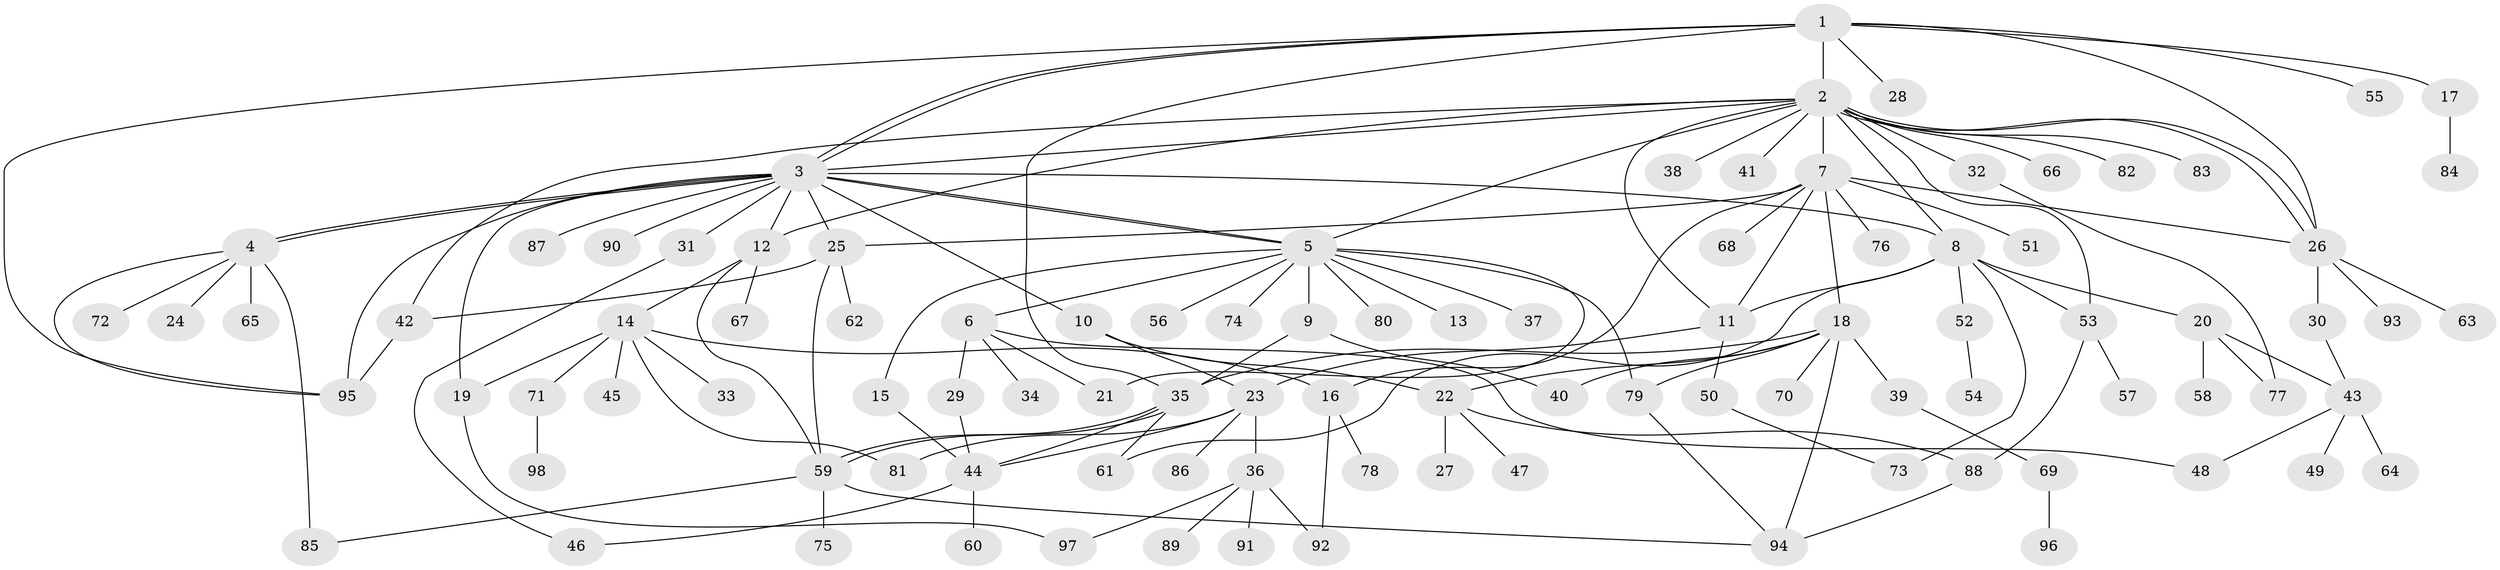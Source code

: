 // Generated by graph-tools (version 1.1) at 2025/35/03/09/25 02:35:28]
// undirected, 98 vertices, 144 edges
graph export_dot {
graph [start="1"]
  node [color=gray90,style=filled];
  1;
  2;
  3;
  4;
  5;
  6;
  7;
  8;
  9;
  10;
  11;
  12;
  13;
  14;
  15;
  16;
  17;
  18;
  19;
  20;
  21;
  22;
  23;
  24;
  25;
  26;
  27;
  28;
  29;
  30;
  31;
  32;
  33;
  34;
  35;
  36;
  37;
  38;
  39;
  40;
  41;
  42;
  43;
  44;
  45;
  46;
  47;
  48;
  49;
  50;
  51;
  52;
  53;
  54;
  55;
  56;
  57;
  58;
  59;
  60;
  61;
  62;
  63;
  64;
  65;
  66;
  67;
  68;
  69;
  70;
  71;
  72;
  73;
  74;
  75;
  76;
  77;
  78;
  79;
  80;
  81;
  82;
  83;
  84;
  85;
  86;
  87;
  88;
  89;
  90;
  91;
  92;
  93;
  94;
  95;
  96;
  97;
  98;
  1 -- 2;
  1 -- 3;
  1 -- 3;
  1 -- 17;
  1 -- 26;
  1 -- 28;
  1 -- 35;
  1 -- 55;
  1 -- 95;
  2 -- 3;
  2 -- 5;
  2 -- 7;
  2 -- 8;
  2 -- 11;
  2 -- 12;
  2 -- 26;
  2 -- 26;
  2 -- 32;
  2 -- 38;
  2 -- 41;
  2 -- 42;
  2 -- 53;
  2 -- 66;
  2 -- 82;
  2 -- 83;
  3 -- 4;
  3 -- 4;
  3 -- 5;
  3 -- 5;
  3 -- 8;
  3 -- 10;
  3 -- 12;
  3 -- 19;
  3 -- 25;
  3 -- 31;
  3 -- 87;
  3 -- 90;
  3 -- 95;
  4 -- 24;
  4 -- 65;
  4 -- 72;
  4 -- 85;
  4 -- 95;
  5 -- 6;
  5 -- 9;
  5 -- 13;
  5 -- 15;
  5 -- 21;
  5 -- 37;
  5 -- 56;
  5 -- 74;
  5 -- 79;
  5 -- 80;
  6 -- 21;
  6 -- 29;
  6 -- 34;
  6 -- 48;
  7 -- 11;
  7 -- 16;
  7 -- 18;
  7 -- 25;
  7 -- 26;
  7 -- 51;
  7 -- 68;
  7 -- 76;
  8 -- 11;
  8 -- 20;
  8 -- 52;
  8 -- 53;
  8 -- 61;
  8 -- 73;
  9 -- 35;
  9 -- 40;
  10 -- 22;
  10 -- 23;
  11 -- 23;
  11 -- 50;
  12 -- 14;
  12 -- 59;
  12 -- 67;
  14 -- 16;
  14 -- 19;
  14 -- 33;
  14 -- 45;
  14 -- 71;
  14 -- 81;
  15 -- 44;
  16 -- 78;
  16 -- 92;
  17 -- 84;
  18 -- 22;
  18 -- 35;
  18 -- 39;
  18 -- 40;
  18 -- 70;
  18 -- 79;
  18 -- 94;
  19 -- 97;
  20 -- 43;
  20 -- 58;
  20 -- 77;
  22 -- 27;
  22 -- 47;
  22 -- 88;
  23 -- 36;
  23 -- 44;
  23 -- 81;
  23 -- 86;
  25 -- 42;
  25 -- 59;
  25 -- 62;
  26 -- 30;
  26 -- 63;
  26 -- 93;
  29 -- 44;
  30 -- 43;
  31 -- 46;
  32 -- 77;
  35 -- 44;
  35 -- 59;
  35 -- 59;
  35 -- 61;
  36 -- 89;
  36 -- 91;
  36 -- 92;
  36 -- 97;
  39 -- 69;
  42 -- 95;
  43 -- 48;
  43 -- 49;
  43 -- 64;
  44 -- 46;
  44 -- 60;
  50 -- 73;
  52 -- 54;
  53 -- 57;
  53 -- 88;
  59 -- 75;
  59 -- 85;
  59 -- 94;
  69 -- 96;
  71 -- 98;
  79 -- 94;
  88 -- 94;
}
